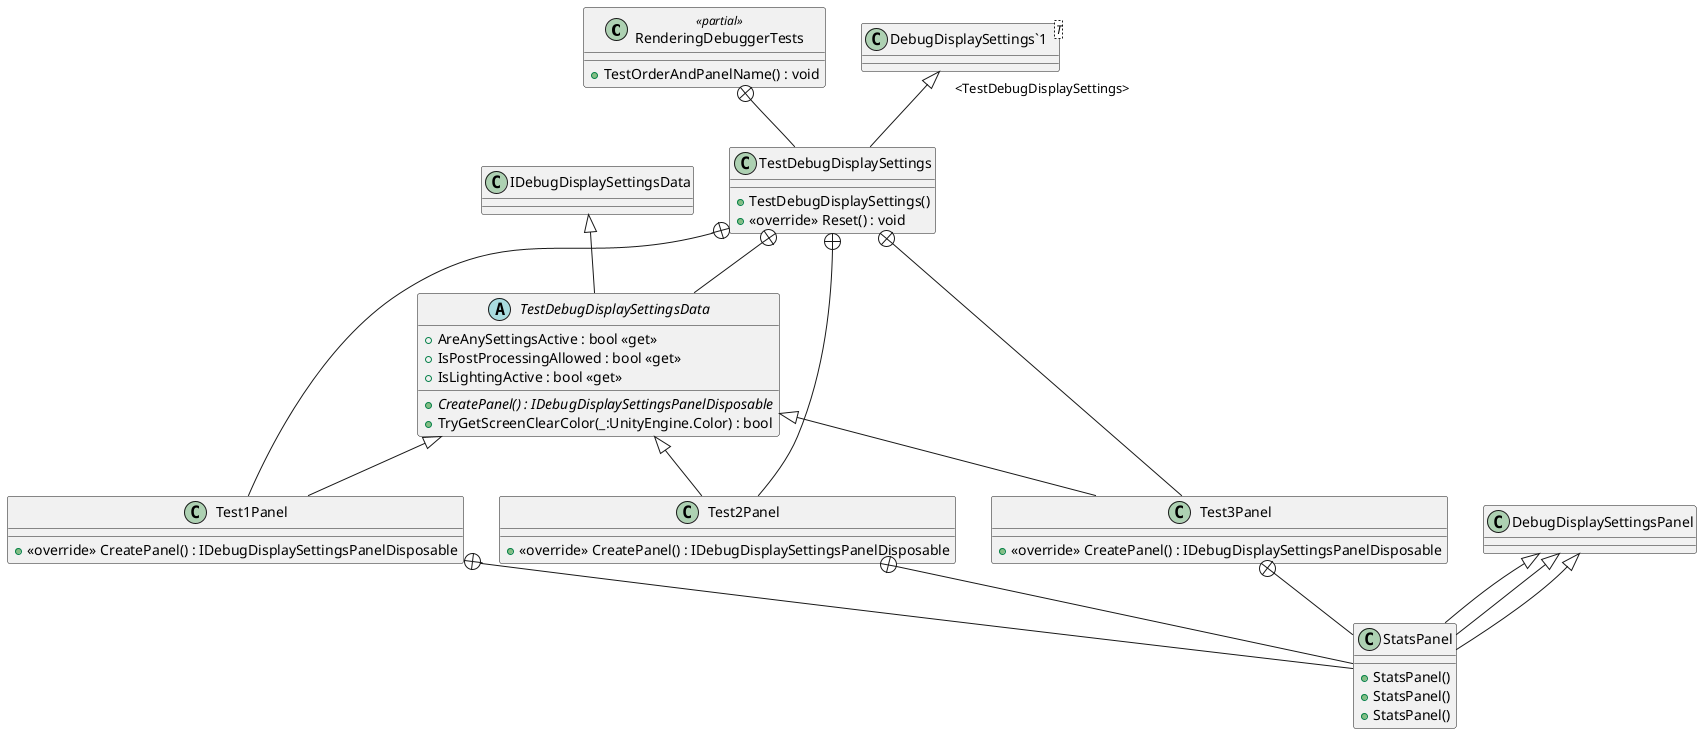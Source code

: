 @startuml
class RenderingDebuggerTests <<partial>> {
    + TestOrderAndPanelName() : void
}
class TestDebugDisplaySettings {
    + TestDebugDisplaySettings()
    + <<override>> Reset() : void
}
class "DebugDisplaySettings`1"<T> {
}
abstract class TestDebugDisplaySettingsData {
    + AreAnySettingsActive : bool <<get>>
    + IsPostProcessingAllowed : bool <<get>>
    + IsLightingActive : bool <<get>>
    + {abstract} CreatePanel() : IDebugDisplaySettingsPanelDisposable
    + TryGetScreenClearColor(_:UnityEngine.Color) : bool
}
class Test1Panel {
    + <<override>> CreatePanel() : IDebugDisplaySettingsPanelDisposable
}
class Test2Panel {
    + <<override>> CreatePanel() : IDebugDisplaySettingsPanelDisposable
}
class Test3Panel {
    + <<override>> CreatePanel() : IDebugDisplaySettingsPanelDisposable
}
class StatsPanel {
    + StatsPanel()
}
class StatsPanel {
    + StatsPanel()
}
class StatsPanel {
    + StatsPanel()
}
RenderingDebuggerTests +-- TestDebugDisplaySettings
"DebugDisplaySettings`1" "<TestDebugDisplaySettings>" <|-- TestDebugDisplaySettings
TestDebugDisplaySettings +-- TestDebugDisplaySettingsData
IDebugDisplaySettingsData <|-- TestDebugDisplaySettingsData
TestDebugDisplaySettings +-- Test1Panel
TestDebugDisplaySettingsData <|-- Test1Panel
TestDebugDisplaySettings +-- Test2Panel
TestDebugDisplaySettingsData <|-- Test2Panel
TestDebugDisplaySettings +-- Test3Panel
TestDebugDisplaySettingsData <|-- Test3Panel
Test1Panel +-- StatsPanel
DebugDisplaySettingsPanel <|-- StatsPanel
Test2Panel +-- StatsPanel
DebugDisplaySettingsPanel <|-- StatsPanel
Test3Panel +-- StatsPanel
DebugDisplaySettingsPanel <|-- StatsPanel
@enduml
